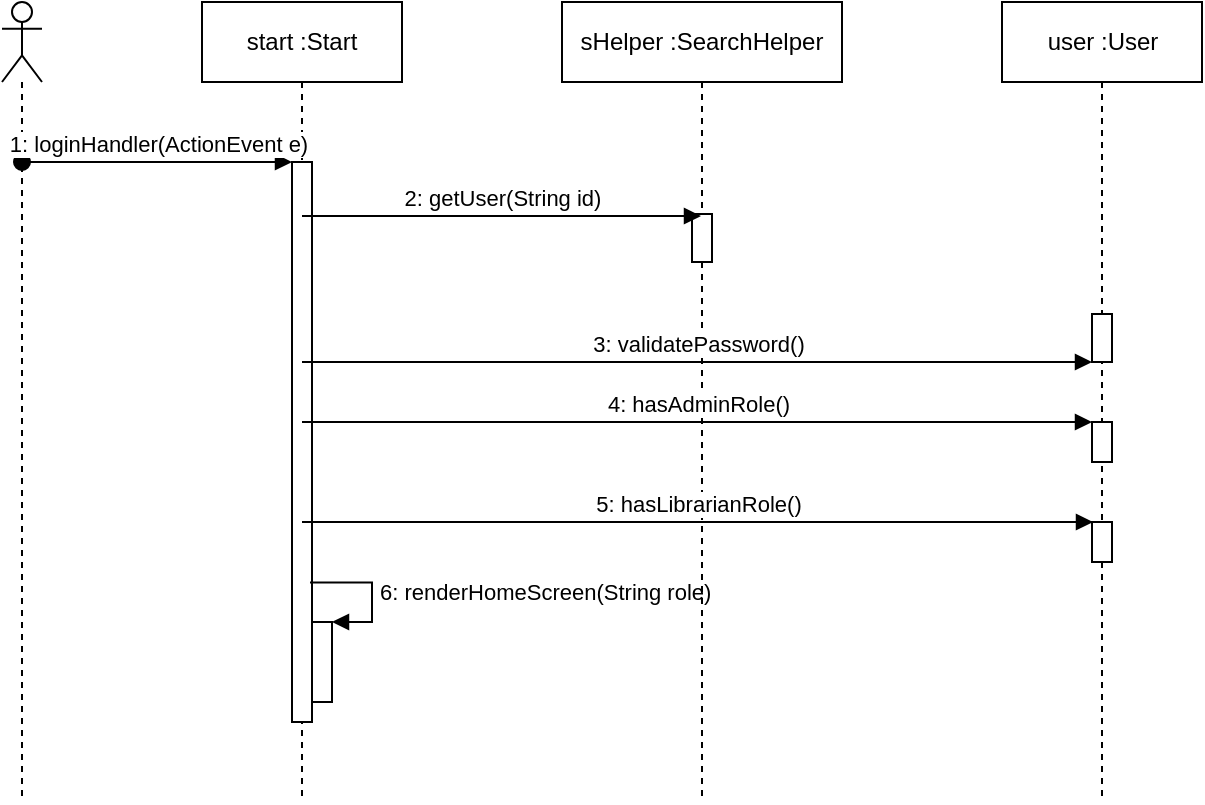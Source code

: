 <mxfile version="12.8.1" type="github">
  <diagram id="CbkJnJEh0gBc51UnrOOb" name="Page-1">
    <mxGraphModel dx="1038" dy="548" grid="1" gridSize="10" guides="1" tooltips="1" connect="1" arrows="1" fold="1" page="1" pageScale="1" pageWidth="850" pageHeight="1100" math="0" shadow="0">
      <root>
        <mxCell id="0" />
        <mxCell id="1" parent="0" />
        <mxCell id="EwqIoR-dYyj7auGb662B-1" value="" style="shape=umlLifeline;participant=umlActor;perimeter=lifelinePerimeter;whiteSpace=wrap;html=1;container=1;collapsible=0;recursiveResize=0;verticalAlign=top;spacingTop=36;labelBackgroundColor=#ffffff;outlineConnect=0;" vertex="1" parent="1">
          <mxGeometry x="20" y="40" width="20" height="400" as="geometry" />
        </mxCell>
        <mxCell id="EwqIoR-dYyj7auGb662B-2" value="start :Start" style="shape=umlLifeline;perimeter=lifelinePerimeter;whiteSpace=wrap;html=1;container=1;collapsible=0;recursiveResize=0;outlineConnect=0;" vertex="1" parent="1">
          <mxGeometry x="120" y="40" width="100" height="400" as="geometry" />
        </mxCell>
        <mxCell id="EwqIoR-dYyj7auGb662B-6" value="" style="html=1;points=[];perimeter=orthogonalPerimeter;" vertex="1" parent="EwqIoR-dYyj7auGb662B-2">
          <mxGeometry x="45" y="80" width="10" height="280" as="geometry" />
        </mxCell>
        <mxCell id="EwqIoR-dYyj7auGb662B-24" value="" style="html=1;points=[];perimeter=orthogonalPerimeter;" vertex="1" parent="EwqIoR-dYyj7auGb662B-2">
          <mxGeometry x="55" y="310" width="10" height="40" as="geometry" />
        </mxCell>
        <mxCell id="EwqIoR-dYyj7auGb662B-25" value="6: renderHomeScreen(String role)" style="edgeStyle=orthogonalEdgeStyle;html=1;align=left;spacingLeft=2;endArrow=block;rounded=0;entryX=1;entryY=0;exitX=0.9;exitY=0.751;exitDx=0;exitDy=0;exitPerimeter=0;" edge="1" target="EwqIoR-dYyj7auGb662B-24" parent="EwqIoR-dYyj7auGb662B-2" source="EwqIoR-dYyj7auGb662B-6">
          <mxGeometry relative="1" as="geometry">
            <mxPoint x="60" y="290" as="sourcePoint" />
            <Array as="points">
              <mxPoint x="85" y="290" />
              <mxPoint x="85" y="310" />
            </Array>
          </mxGeometry>
        </mxCell>
        <mxCell id="EwqIoR-dYyj7auGb662B-3" value="sHelper :SearchHelper&lt;br&gt;" style="shape=umlLifeline;perimeter=lifelinePerimeter;whiteSpace=wrap;html=1;container=1;collapsible=0;recursiveResize=0;outlineConnect=0;" vertex="1" parent="1">
          <mxGeometry x="300" y="40" width="140" height="400" as="geometry" />
        </mxCell>
        <mxCell id="EwqIoR-dYyj7auGb662B-10" value="" style="html=1;points=[];perimeter=orthogonalPerimeter;" vertex="1" parent="EwqIoR-dYyj7auGb662B-3">
          <mxGeometry x="65" y="106" width="10" height="24" as="geometry" />
        </mxCell>
        <mxCell id="EwqIoR-dYyj7auGb662B-7" value="1: loginHandler(ActionEvent e)" style="html=1;verticalAlign=bottom;startArrow=oval;endArrow=block;startSize=8;" edge="1" target="EwqIoR-dYyj7auGb662B-6" parent="1" source="EwqIoR-dYyj7auGb662B-1">
          <mxGeometry relative="1" as="geometry">
            <mxPoint x="105" y="120" as="sourcePoint" />
            <Array as="points">
              <mxPoint x="90" y="120" />
            </Array>
          </mxGeometry>
        </mxCell>
        <mxCell id="EwqIoR-dYyj7auGb662B-11" value="2: getUser(String id)" style="html=1;verticalAlign=bottom;endArrow=block;" edge="1" parent="1" target="EwqIoR-dYyj7auGb662B-3">
          <mxGeometry width="80" relative="1" as="geometry">
            <mxPoint x="170" y="147" as="sourcePoint" />
            <mxPoint x="350" y="147" as="targetPoint" />
          </mxGeometry>
        </mxCell>
        <mxCell id="EwqIoR-dYyj7auGb662B-12" value="user :User" style="html=1;points=[];perimeter=orthogonalPerimeter;shape=umlLifeline;participant=label;fontFamily=Helvetica;fontSize=12;fontColor=#000000;align=center;strokeColor=#000000;fillColor=#ffffff;recursiveResize=0;container=1;collapsible=0;" vertex="1" parent="1">
          <mxGeometry x="520" y="40" width="100" height="400" as="geometry" />
        </mxCell>
        <mxCell id="EwqIoR-dYyj7auGb662B-13" value="" style="html=1;points=[];perimeter=orthogonalPerimeter;" vertex="1" parent="EwqIoR-dYyj7auGb662B-12">
          <mxGeometry x="45" y="156" width="10" height="24" as="geometry" />
        </mxCell>
        <mxCell id="EwqIoR-dYyj7auGb662B-17" value="" style="html=1;points=[];perimeter=orthogonalPerimeter;" vertex="1" parent="EwqIoR-dYyj7auGb662B-12">
          <mxGeometry x="45" y="210" width="10" height="20" as="geometry" />
        </mxCell>
        <mxCell id="EwqIoR-dYyj7auGb662B-20" value="" style="html=1;points=[];perimeter=orthogonalPerimeter;" vertex="1" parent="EwqIoR-dYyj7auGb662B-12">
          <mxGeometry x="45" y="260" width="10" height="20" as="geometry" />
        </mxCell>
        <mxCell id="EwqIoR-dYyj7auGb662B-16" value="3: validatePassword()" style="html=1;verticalAlign=bottom;endArrow=block;" edge="1" parent="1" source="EwqIoR-dYyj7auGb662B-2" target="EwqIoR-dYyj7auGb662B-13">
          <mxGeometry width="80" relative="1" as="geometry">
            <mxPoint x="380" y="260" as="sourcePoint" />
            <mxPoint x="460" y="260" as="targetPoint" />
          </mxGeometry>
        </mxCell>
        <mxCell id="EwqIoR-dYyj7auGb662B-18" value="4: hasAdminRole()" style="html=1;verticalAlign=bottom;endArrow=block;" edge="1" parent="1" source="EwqIoR-dYyj7auGb662B-2" target="EwqIoR-dYyj7auGb662B-17">
          <mxGeometry width="80" relative="1" as="geometry">
            <mxPoint x="380" y="260" as="sourcePoint" />
            <mxPoint x="460" y="260" as="targetPoint" />
          </mxGeometry>
        </mxCell>
        <mxCell id="EwqIoR-dYyj7auGb662B-21" value="5:&amp;nbsp;hasLibrarianRole()" style="html=1;verticalAlign=bottom;endArrow=block;" edge="1" parent="1">
          <mxGeometry width="80" relative="1" as="geometry">
            <mxPoint x="170" y="300" as="sourcePoint" />
            <mxPoint x="565.5" y="300" as="targetPoint" />
          </mxGeometry>
        </mxCell>
      </root>
    </mxGraphModel>
  </diagram>
</mxfile>
